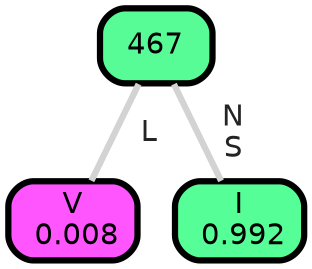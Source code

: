 graph Tree {
node [shape=box, style="filled, rounded",color="black",penwidth="3",fontcolor="black",                 fontname=helvetica] ;
graph [ranksep="0 equally", splines=straight,                 bgcolor=transparent, dpi=200] ;
edge [fontname=helvetica, fontweight=bold,fontcolor=grey14,color=lightgray] ;
0 [label="V
 0.008", fillcolor="#ff55ff"] ;
1 [label="467", fillcolor="#57fc97"] ;
2 [label="I
 0.992", fillcolor="#55fe96"] ;
1 -- 0 [label=" L",penwidth=3] ;
1 -- 2 [label=" N\n S",penwidth=3] ;
{rank = same;}}

